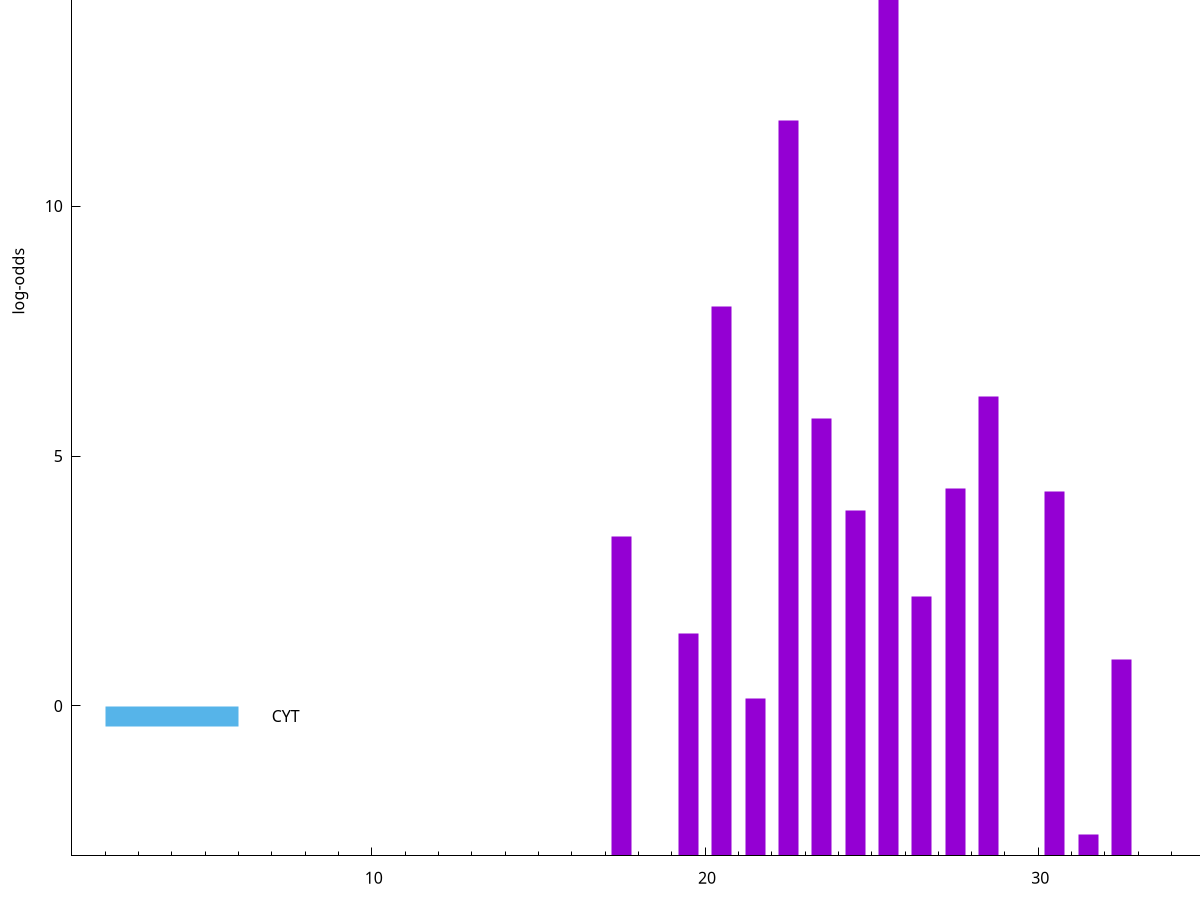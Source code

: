 set title "LipoP predictions for SRR4017849.gff"
set size 2., 1.4
set xrange [1:70] 
set mxtics 10
set yrange [-3:20]
set y2range [0:23]
set ylabel "log-odds"
set term postscript eps color solid "Helvetica" 30
set output "SRR4017849.gff196.eps"
set arrow from 2,18.6129 to 6,18.6129 nohead lt 1 lw 20
set label "SpI" at 7,18.6129
set arrow from 2,-0.200913 to 6,-0.200913 nohead lt 3 lw 20
set label "CYT" at 7,-0.200913
set arrow from 2,18.6129 to 6,18.6129 nohead lt 1 lw 20
set label "SpI" at 7,18.6129
# NOTE: The scores below are the log-odds scores with the threshold
# NOTE: subtracted (a hack to make gnuplot make the histogram all
# NOTE: look nice).
plot "-" axes x1y2 title "" with impulses lt 1 lw 20
25.500000 21.599100
22.500000 14.706800
20.500000 10.982500
28.500000 9.189250
23.500000 8.750830
27.500000 7.353120
30.500000 7.297320
24.500000 6.911520
17.500000 6.399990
26.500000 5.180090
19.500000 4.446720
32.500000 3.923178
21.500000 3.149039
31.500000 0.429870
e
exit
